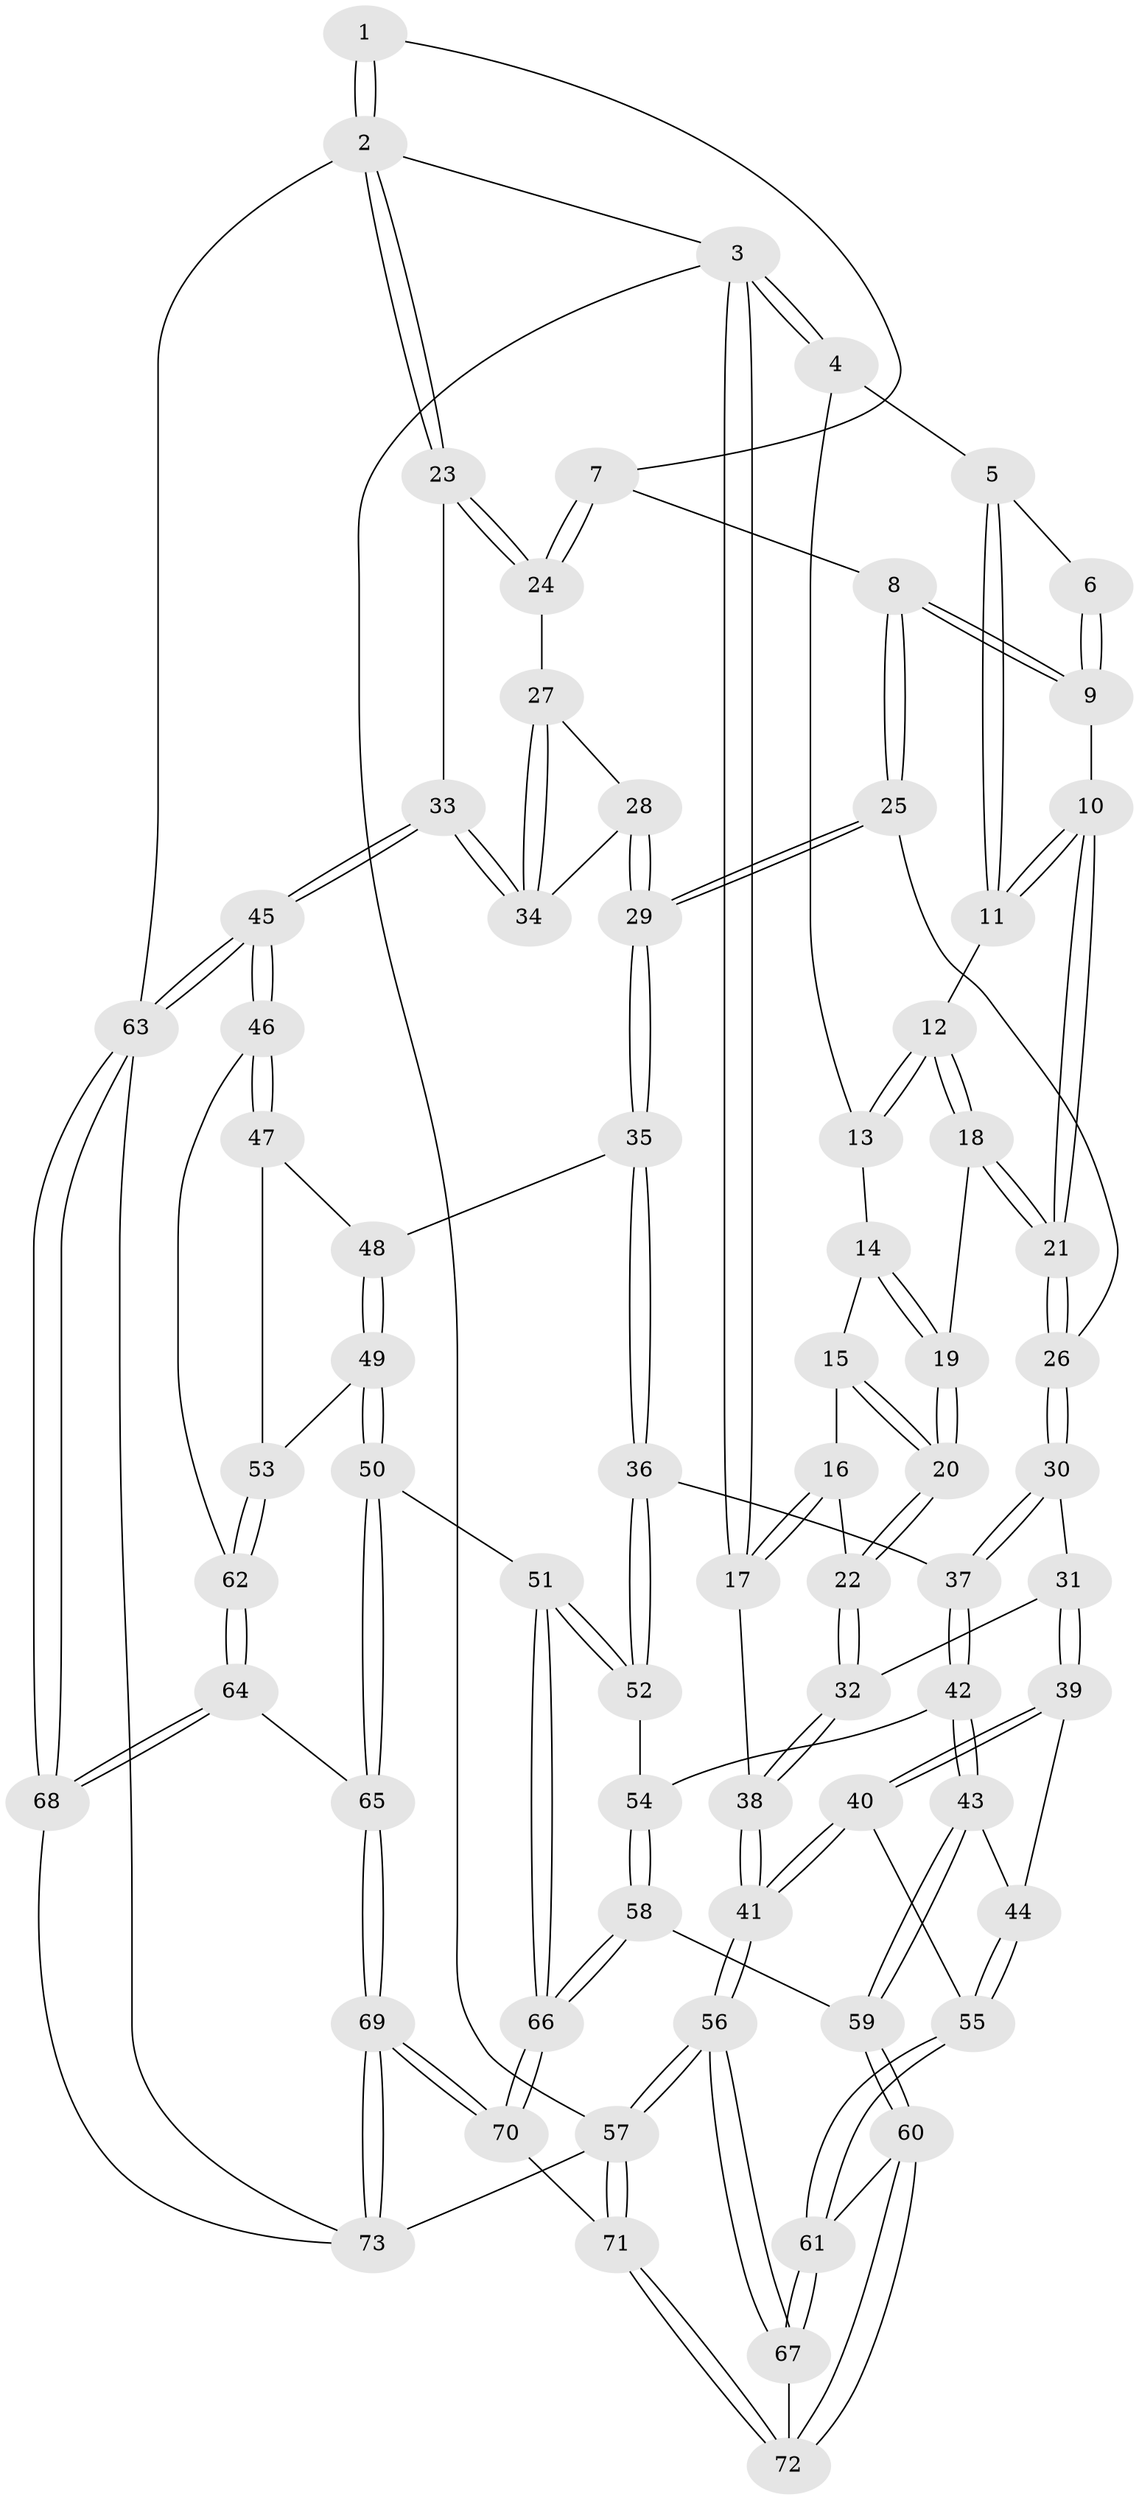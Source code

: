 // Generated by graph-tools (version 1.1) at 2025/38/03/09/25 02:38:49]
// undirected, 73 vertices, 179 edges
graph export_dot {
graph [start="1"]
  node [color=gray90,style=filled];
  1 [pos="+0.8286963362632448+0"];
  2 [pos="+1+0"];
  3 [pos="+0+0"];
  4 [pos="+0.05600247286885293+0"];
  5 [pos="+0.22314152533074555+0"];
  6 [pos="+0.5180145663820035+0"];
  7 [pos="+0.8000728601346137+0.10441176048101683"];
  8 [pos="+0.5364208080202151+0.13487827454519527"];
  9 [pos="+0.5231328429415354+0.11960494842918312"];
  10 [pos="+0.37368402222744823+0.14227876101603118"];
  11 [pos="+0.3020047120204328+0.08174174885020849"];
  12 [pos="+0.20605984208610578+0.15196120079718636"];
  13 [pos="+0.10192138462281894+0.06365239324375718"];
  14 [pos="+0.0721258865808342+0.1333823080025122"];
  15 [pos="+0.058427615648790114+0.14602844346663363"];
  16 [pos="+0.016327814209450398+0.17833226832084445"];
  17 [pos="+0+0.22858277056961793"];
  18 [pos="+0.2033235940286353+0.18237180669265013"];
  19 [pos="+0.15759622851792773+0.2285774903003463"];
  20 [pos="+0.1345100988909718+0.2917145589590643"];
  21 [pos="+0.3223851984538663+0.2593773583899401"];
  22 [pos="+0.12725519270665753+0.3159385983217304"];
  23 [pos="+1+0.25754543036391164"];
  24 [pos="+0.8300490351112049+0.15797971846878206"];
  25 [pos="+0.5549607975514959+0.2864878409223034"];
  26 [pos="+0.32392845890290084+0.2892278725832006"];
  27 [pos="+0.7670829156663411+0.2789706151134492"];
  28 [pos="+0.7004787591094203+0.35158694619400627"];
  29 [pos="+0.6197769262573503+0.41332930074908164"];
  30 [pos="+0.2858208475537994+0.37298400407145144"];
  31 [pos="+0.17583274906783197+0.40896073864280796"];
  32 [pos="+0.12757256686628077+0.3728329989994508"];
  33 [pos="+1+0.47665471986559255"];
  34 [pos="+1+0.43696282784364315"];
  35 [pos="+0.6197242123545849+0.41361660199820977"];
  36 [pos="+0.587431271107973+0.4430351336644726"];
  37 [pos="+0.4216438302593032+0.46011920529673295"];
  38 [pos="+0+0.3815876128533331"];
  39 [pos="+0.17418313001133068+0.45858114681669687"];
  40 [pos="+0+0.6354460593177764"];
  41 [pos="+0+0.6173767386831561"];
  42 [pos="+0.3544268370748891+0.5890042794440279"];
  43 [pos="+0.2925977559858191+0.6076274310666"];
  44 [pos="+0.2027773824959797+0.5366684182717468"];
  45 [pos="+1+0.5320493271543429"];
  46 [pos="+1+0.5508224051277882"];
  47 [pos="+0.8111517097360141+0.5258840121503829"];
  48 [pos="+0.7169820330498736+0.4875420803168098"];
  49 [pos="+0.7100154514522036+0.7021302999370947"];
  50 [pos="+0.7055942246785647+0.7056715875268728"];
  51 [pos="+0.5538493844277884+0.6877348633036812"];
  52 [pos="+0.5498141523334776+0.6656231890515648"];
  53 [pos="+0.7613832072276367+0.6884337180207653"];
  54 [pos="+0.3715278458323397+0.6034673942338422"];
  55 [pos="+0.09733978416180528+0.7031479913033352"];
  56 [pos="+0+1"];
  57 [pos="+0+1"];
  58 [pos="+0.40751058550408886+0.7582773649217652"];
  59 [pos="+0.26670238293090087+0.733190842779241"];
  60 [pos="+0.1785596913751226+0.8038352869021358"];
  61 [pos="+0.16429238598420493+0.7975501660578278"];
  62 [pos="+0.8821088589542389+0.7163230123557948"];
  63 [pos="+1+1"];
  64 [pos="+0.8613586665526546+0.8170026405661046"];
  65 [pos="+0.7435593575252988+0.8641811215817186"];
  66 [pos="+0.49774245175040044+0.8057006923706573"];
  67 [pos="+0+0.8803325394540221"];
  68 [pos="+0.9525771765521142+0.8942453832519641"];
  69 [pos="+0.5687632289721672+1"];
  70 [pos="+0.5280321550702533+1"];
  71 [pos="+0.3211758853254933+1"];
  72 [pos="+0.31351816751074363+1"];
  73 [pos="+0.6114829389480871+1"];
  1 -- 2;
  1 -- 2;
  1 -- 7;
  2 -- 3;
  2 -- 23;
  2 -- 23;
  2 -- 63;
  3 -- 4;
  3 -- 4;
  3 -- 17;
  3 -- 17;
  3 -- 57;
  4 -- 5;
  4 -- 13;
  5 -- 6;
  5 -- 11;
  5 -- 11;
  6 -- 9;
  6 -- 9;
  7 -- 8;
  7 -- 24;
  7 -- 24;
  8 -- 9;
  8 -- 9;
  8 -- 25;
  8 -- 25;
  9 -- 10;
  10 -- 11;
  10 -- 11;
  10 -- 21;
  10 -- 21;
  11 -- 12;
  12 -- 13;
  12 -- 13;
  12 -- 18;
  12 -- 18;
  13 -- 14;
  14 -- 15;
  14 -- 19;
  14 -- 19;
  15 -- 16;
  15 -- 20;
  15 -- 20;
  16 -- 17;
  16 -- 17;
  16 -- 22;
  17 -- 38;
  18 -- 19;
  18 -- 21;
  18 -- 21;
  19 -- 20;
  19 -- 20;
  20 -- 22;
  20 -- 22;
  21 -- 26;
  21 -- 26;
  22 -- 32;
  22 -- 32;
  23 -- 24;
  23 -- 24;
  23 -- 33;
  24 -- 27;
  25 -- 26;
  25 -- 29;
  25 -- 29;
  26 -- 30;
  26 -- 30;
  27 -- 28;
  27 -- 34;
  27 -- 34;
  28 -- 29;
  28 -- 29;
  28 -- 34;
  29 -- 35;
  29 -- 35;
  30 -- 31;
  30 -- 37;
  30 -- 37;
  31 -- 32;
  31 -- 39;
  31 -- 39;
  32 -- 38;
  32 -- 38;
  33 -- 34;
  33 -- 34;
  33 -- 45;
  33 -- 45;
  35 -- 36;
  35 -- 36;
  35 -- 48;
  36 -- 37;
  36 -- 52;
  36 -- 52;
  37 -- 42;
  37 -- 42;
  38 -- 41;
  38 -- 41;
  39 -- 40;
  39 -- 40;
  39 -- 44;
  40 -- 41;
  40 -- 41;
  40 -- 55;
  41 -- 56;
  41 -- 56;
  42 -- 43;
  42 -- 43;
  42 -- 54;
  43 -- 44;
  43 -- 59;
  43 -- 59;
  44 -- 55;
  44 -- 55;
  45 -- 46;
  45 -- 46;
  45 -- 63;
  45 -- 63;
  46 -- 47;
  46 -- 47;
  46 -- 62;
  47 -- 48;
  47 -- 53;
  48 -- 49;
  48 -- 49;
  49 -- 50;
  49 -- 50;
  49 -- 53;
  50 -- 51;
  50 -- 65;
  50 -- 65;
  51 -- 52;
  51 -- 52;
  51 -- 66;
  51 -- 66;
  52 -- 54;
  53 -- 62;
  53 -- 62;
  54 -- 58;
  54 -- 58;
  55 -- 61;
  55 -- 61;
  56 -- 57;
  56 -- 57;
  56 -- 67;
  56 -- 67;
  57 -- 71;
  57 -- 71;
  57 -- 73;
  58 -- 59;
  58 -- 66;
  58 -- 66;
  59 -- 60;
  59 -- 60;
  60 -- 61;
  60 -- 72;
  60 -- 72;
  61 -- 67;
  61 -- 67;
  62 -- 64;
  62 -- 64;
  63 -- 68;
  63 -- 68;
  63 -- 73;
  64 -- 65;
  64 -- 68;
  64 -- 68;
  65 -- 69;
  65 -- 69;
  66 -- 70;
  66 -- 70;
  67 -- 72;
  68 -- 73;
  69 -- 70;
  69 -- 70;
  69 -- 73;
  69 -- 73;
  70 -- 71;
  71 -- 72;
  71 -- 72;
}
